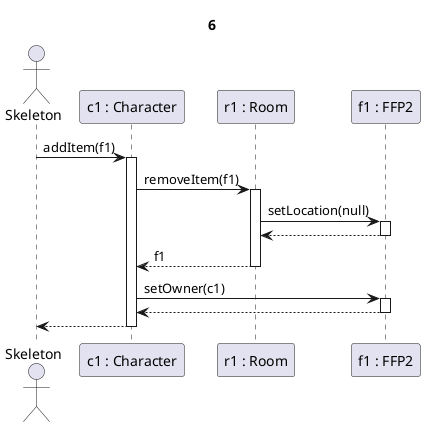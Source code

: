 @startuml Targyfelvétel sikeres

Title 6

actor Skeleton as s
participant "c1 : Character" as c
participant "r1 : Room" as r4
participant "f1 : FFP2" as i

s->c ++: addItem(f1)

c -> r4 ++: removeItem(f1)

r4 -> i ++: setLocation(null)
i-->r4 --:

r4 --> c --: f1

c->i ++: setOwner(c1)
return

c-->s --:

@enduml